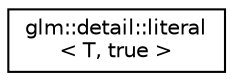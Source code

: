 digraph "Graphical Class Hierarchy"
{
  edge [fontname="Helvetica",fontsize="10",labelfontname="Helvetica",labelfontsize="10"];
  node [fontname="Helvetica",fontsize="10",shape=record];
  rankdir="LR";
  Node1 [label="glm::detail::literal\l\< T, true \>",height=0.2,width=0.4,color="black", fillcolor="white", style="filled",URL="$structglm_1_1detail_1_1literal_3_01_t_00_01true_01_4.html"];
}
